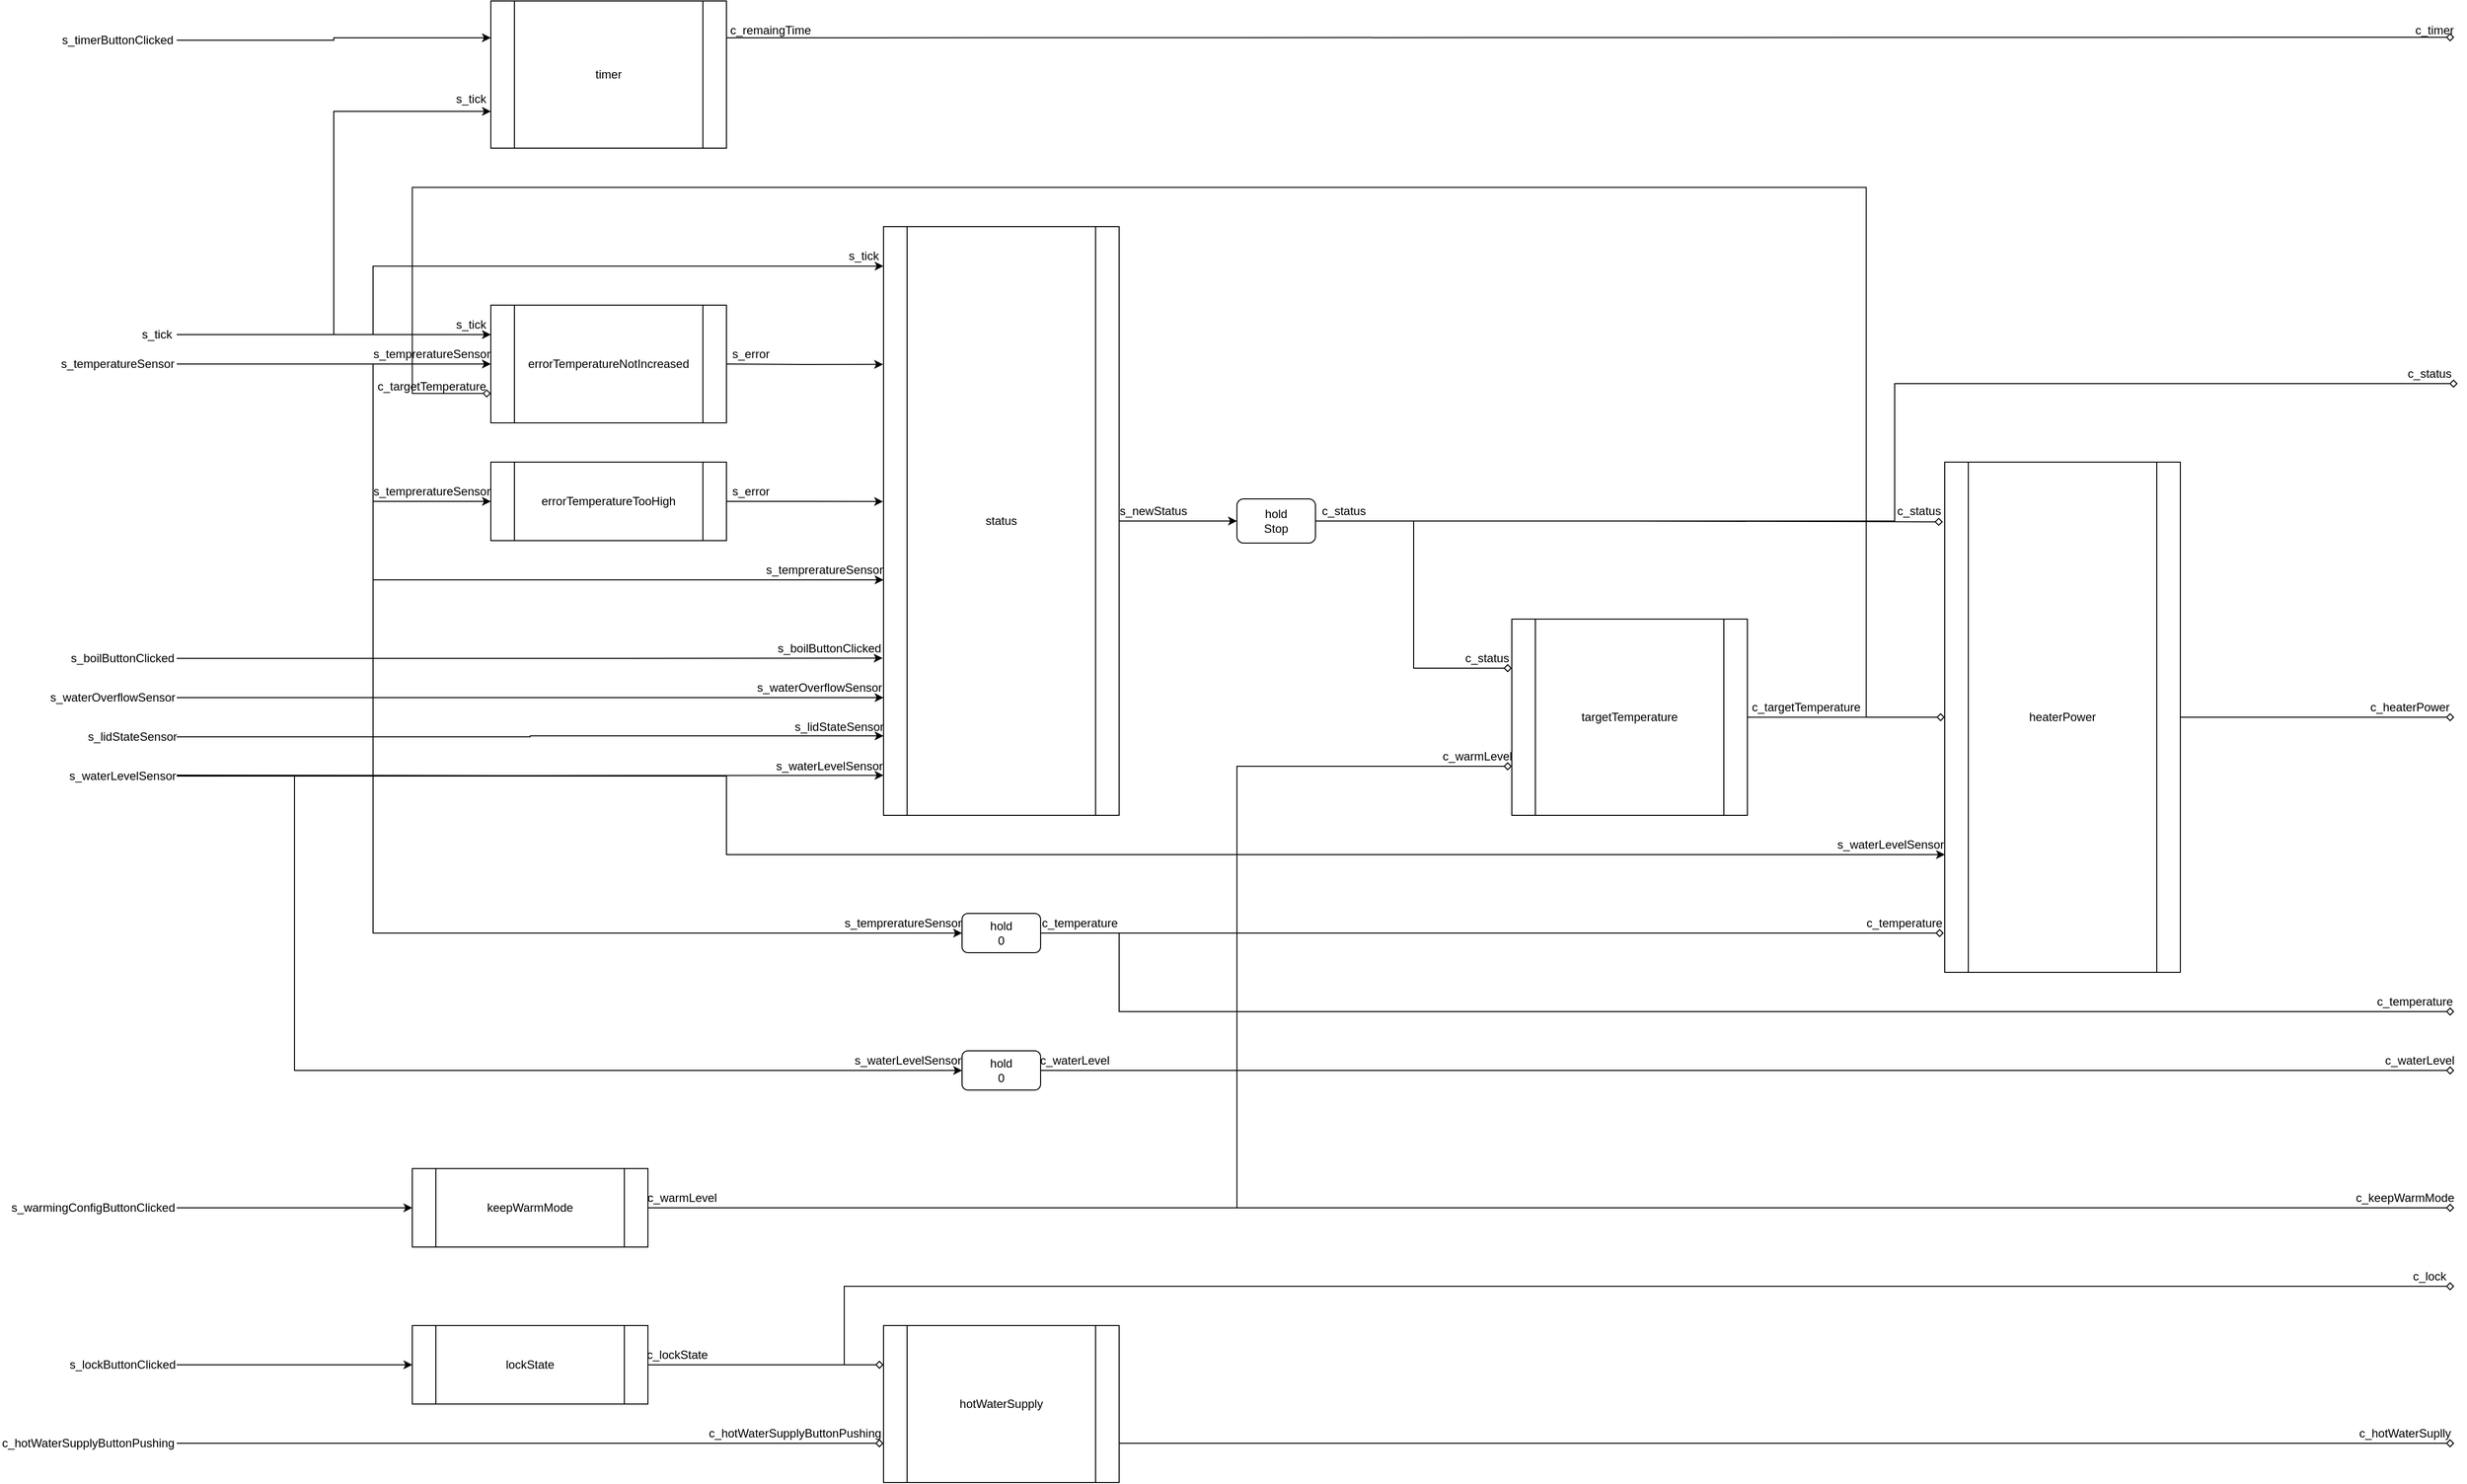 <mxfile version="24.7.7">
  <diagram id="QysIo5Ru-xjiwgP6XU91" name="ページ1">
    <mxGraphModel dx="5101" dy="2866" grid="1" gridSize="10" guides="1" tooltips="1" connect="1" arrows="1" fold="1" page="1" pageScale="1" pageWidth="827" pageHeight="1169" math="0" shadow="0">
      <root>
        <mxCell id="0" />
        <mxCell id="1" parent="0" />
        <mxCell id="0gepcdCxPabm8broIg6b-1" value="errorTemperatureNotIncreased" style="shape=process;whiteSpace=wrap;html=1;backgroundOutline=1;" parent="1" vertex="1">
          <mxGeometry x="-480" y="-160" width="240" height="120" as="geometry" />
        </mxCell>
        <mxCell id="0gepcdCxPabm8broIg6b-3" value="status" style="shape=process;whiteSpace=wrap;html=1;backgroundOutline=1;" parent="1" vertex="1">
          <mxGeometry x="-80" y="-240" width="240" height="600" as="geometry" />
        </mxCell>
        <mxCell id="0gepcdCxPabm8broIg6b-47" style="edgeStyle=orthogonalEdgeStyle;rounded=0;orthogonalLoop=1;jettySize=auto;html=1;endArrow=diamond;endFill=0;entryX=0;entryY=0.25;entryDx=0;entryDy=0;" parent="1" source="0gepcdCxPabm8broIg6b-4" target="0gepcdCxPabm8broIg6b-8" edge="1">
          <mxGeometry relative="1" as="geometry">
            <mxPoint x="-120" y="400" as="targetPoint" />
          </mxGeometry>
        </mxCell>
        <mxCell id="0gepcdCxPabm8broIg6b-140" style="edgeStyle=orthogonalEdgeStyle;rounded=0;orthogonalLoop=1;jettySize=auto;html=1;endArrow=diamond;endFill=0;" parent="1" source="0gepcdCxPabm8broIg6b-4" edge="1">
          <mxGeometry relative="1" as="geometry">
            <mxPoint x="1520" y="840" as="targetPoint" />
            <Array as="points">
              <mxPoint x="-120" y="920" />
              <mxPoint x="-120" y="840" />
            </Array>
          </mxGeometry>
        </mxCell>
        <mxCell id="0gepcdCxPabm8broIg6b-4" value="lockState" style="shape=process;whiteSpace=wrap;html=1;backgroundOutline=1;" parent="1" vertex="1">
          <mxGeometry x="-560" y="880" width="240" height="80" as="geometry" />
        </mxCell>
        <mxCell id="0gepcdCxPabm8broIg6b-81" style="edgeStyle=orthogonalEdgeStyle;rounded=0;orthogonalLoop=1;jettySize=auto;html=1;endArrow=diamond;endFill=0;" parent="1" source="0gepcdCxPabm8broIg6b-5" edge="1">
          <mxGeometry relative="1" as="geometry">
            <mxPoint x="1520" y="260" as="targetPoint" />
          </mxGeometry>
        </mxCell>
        <mxCell id="0gepcdCxPabm8broIg6b-5" value="heaterPower" style="shape=process;whiteSpace=wrap;html=1;backgroundOutline=1;" parent="1" vertex="1">
          <mxGeometry x="1001" width="240" height="520" as="geometry" />
        </mxCell>
        <mxCell id="0gepcdCxPabm8broIg6b-72" style="edgeStyle=orthogonalEdgeStyle;rounded=0;orthogonalLoop=1;jettySize=auto;html=1;exitX=1;exitY=0.5;exitDx=0;exitDy=0;endArrow=diamond;endFill=0;entryX=0;entryY=0.5;entryDx=0;entryDy=0;" parent="1" source="0gepcdCxPabm8broIg6b-6" target="0gepcdCxPabm8broIg6b-5" edge="1">
          <mxGeometry relative="1" as="geometry">
            <mxPoint x="920" y="259.588" as="targetPoint" />
          </mxGeometry>
        </mxCell>
        <mxCell id="0gepcdCxPabm8broIg6b-77" style="edgeStyle=orthogonalEdgeStyle;rounded=0;orthogonalLoop=1;jettySize=auto;html=1;entryX=0;entryY=0.75;entryDx=0;entryDy=0;endArrow=diamond;endFill=0;strokeColor=#0F0F0F;strokeWidth=1;" parent="1" source="0gepcdCxPabm8broIg6b-6" target="0gepcdCxPabm8broIg6b-1" edge="1">
          <mxGeometry relative="1" as="geometry">
            <mxPoint x="-560" y="-60" as="targetPoint" />
            <Array as="points">
              <mxPoint x="921" y="260" />
              <mxPoint x="921" y="-280" />
              <mxPoint x="-560" y="-280" />
              <mxPoint x="-560" y="-70" />
            </Array>
          </mxGeometry>
        </mxCell>
        <mxCell id="0gepcdCxPabm8broIg6b-6" value="targetTemperature" style="shape=process;whiteSpace=wrap;html=1;backgroundOutline=1;" parent="1" vertex="1">
          <mxGeometry x="560" y="160" width="240" height="200" as="geometry" />
        </mxCell>
        <mxCell id="0gepcdCxPabm8broIg6b-115" style="edgeStyle=orthogonalEdgeStyle;rounded=0;orthogonalLoop=1;jettySize=auto;html=1;exitX=1;exitY=0.25;exitDx=0;exitDy=0;endArrow=diamond;endFill=0;" parent="1" source="0gepcdCxPabm8broIg6b-7" edge="1">
          <mxGeometry relative="1" as="geometry">
            <mxPoint x="1520" y="-433" as="targetPoint" />
            <Array as="points">
              <mxPoint x="1520" y="-433" />
            </Array>
          </mxGeometry>
        </mxCell>
        <mxCell id="0gepcdCxPabm8broIg6b-7" value="timer" style="shape=process;whiteSpace=wrap;html=1;backgroundOutline=1;" parent="1" vertex="1">
          <mxGeometry x="-480" y="-470" width="240" height="150" as="geometry" />
        </mxCell>
        <mxCell id="0gepcdCxPabm8broIg6b-137" style="edgeStyle=orthogonalEdgeStyle;rounded=0;orthogonalLoop=1;jettySize=auto;html=1;endArrow=diamond;endFill=0;" parent="1" source="0gepcdCxPabm8broIg6b-8" edge="1">
          <mxGeometry relative="1" as="geometry">
            <mxPoint x="1520" y="1000" as="targetPoint" />
            <Array as="points">
              <mxPoint x="1520" y="1000" />
            </Array>
          </mxGeometry>
        </mxCell>
        <mxCell id="0gepcdCxPabm8broIg6b-8" value="hotWaterSupply" style="shape=process;whiteSpace=wrap;html=1;backgroundOutline=1;" parent="1" vertex="1">
          <mxGeometry x="-80" y="880" width="240" height="160" as="geometry" />
        </mxCell>
        <mxCell id="0gepcdCxPabm8broIg6b-46" style="edgeStyle=orthogonalEdgeStyle;rounded=0;orthogonalLoop=1;jettySize=auto;html=1;exitX=1;exitY=0.5;exitDx=0;exitDy=0;endArrow=diamond;endFill=0;entryX=0;entryY=0.75;entryDx=0;entryDy=0;" parent="1" source="0gepcdCxPabm8broIg6b-9" target="0gepcdCxPabm8broIg6b-6" edge="1">
          <mxGeometry relative="1" as="geometry">
            <mxPoint x="-110" y="480" as="targetPoint" />
            <Array as="points">
              <mxPoint x="280" y="760" />
              <mxPoint x="280" y="310" />
            </Array>
          </mxGeometry>
        </mxCell>
        <mxCell id="0gepcdCxPabm8broIg6b-143" style="edgeStyle=orthogonalEdgeStyle;rounded=0;orthogonalLoop=1;jettySize=auto;html=1;endArrow=diamond;endFill=0;" parent="1" source="0gepcdCxPabm8broIg6b-9" edge="1">
          <mxGeometry relative="1" as="geometry">
            <mxPoint x="1520" y="760" as="targetPoint" />
            <Array as="points">
              <mxPoint x="1520" y="760" />
            </Array>
          </mxGeometry>
        </mxCell>
        <mxCell id="0gepcdCxPabm8broIg6b-9" value="keepWarmMode" style="shape=process;whiteSpace=wrap;html=1;backgroundOutline=1;" parent="1" vertex="1">
          <mxGeometry x="-560" y="720" width="240" height="80" as="geometry" />
        </mxCell>
        <mxCell id="0gepcdCxPabm8broIg6b-35" style="edgeStyle=orthogonalEdgeStyle;rounded=0;orthogonalLoop=1;jettySize=auto;html=1;exitX=1;exitY=0.5;exitDx=0;exitDy=0;entryX=0;entryY=0.25;entryDx=0;entryDy=0;" parent="1" source="0gepcdCxPabm8broIg6b-10" target="0gepcdCxPabm8broIg6b-1" edge="1">
          <mxGeometry relative="1" as="geometry" />
        </mxCell>
        <mxCell id="0gepcdCxPabm8broIg6b-59" style="edgeStyle=orthogonalEdgeStyle;rounded=0;orthogonalLoop=1;jettySize=auto;html=1;exitX=1;exitY=0.5;exitDx=0;exitDy=0;entryX=0;entryY=0.75;entryDx=0;entryDy=0;" parent="1" source="0gepcdCxPabm8broIg6b-10" target="0gepcdCxPabm8broIg6b-7" edge="1">
          <mxGeometry relative="1" as="geometry" />
        </mxCell>
        <mxCell id="0gepcdCxPabm8broIg6b-10" value="s_tick" style="text;html=1;align=center;verticalAlign=middle;whiteSpace=wrap;rounded=0;" parent="1" vertex="1">
          <mxGeometry x="-840" y="-140" width="40" height="20" as="geometry" />
        </mxCell>
        <mxCell id="0gepcdCxPabm8broIg6b-25" style="edgeStyle=orthogonalEdgeStyle;rounded=0;orthogonalLoop=1;jettySize=auto;html=1;entryX=0;entryY=0.5;entryDx=0;entryDy=0;" parent="1" source="0gepcdCxPabm8broIg6b-11" target="0gepcdCxPabm8broIg6b-24" edge="1">
          <mxGeometry relative="1" as="geometry">
            <Array as="points">
              <mxPoint x="-600" y="-100" />
              <mxPoint x="-600" y="480" />
            </Array>
          </mxGeometry>
        </mxCell>
        <mxCell id="0gepcdCxPabm8broIg6b-36" style="edgeStyle=orthogonalEdgeStyle;rounded=0;orthogonalLoop=1;jettySize=auto;html=1;" parent="1" source="0gepcdCxPabm8broIg6b-11" target="0gepcdCxPabm8broIg6b-1" edge="1">
          <mxGeometry relative="1" as="geometry" />
        </mxCell>
        <mxCell id="0gepcdCxPabm8broIg6b-38" style="edgeStyle=orthogonalEdgeStyle;rounded=0;orthogonalLoop=1;jettySize=auto;html=1;exitX=1;exitY=0.5;exitDx=0;exitDy=0;entryX=0;entryY=0.5;entryDx=0;entryDy=0;" parent="1" source="0gepcdCxPabm8broIg6b-11" target="0gepcdCxPabm8broIg6b-20" edge="1">
          <mxGeometry relative="1" as="geometry">
            <Array as="points">
              <mxPoint x="-600" y="-100" />
              <mxPoint x="-600" y="40" />
            </Array>
          </mxGeometry>
        </mxCell>
        <mxCell id="0gepcdCxPabm8broIg6b-11" value="s_temperatureSensor" style="text;html=1;align=center;verticalAlign=middle;whiteSpace=wrap;rounded=0;" parent="1" vertex="1">
          <mxGeometry x="-920" y="-110" width="120" height="20" as="geometry" />
        </mxCell>
        <mxCell id="0gepcdCxPabm8broIg6b-79" style="edgeStyle=orthogonalEdgeStyle;rounded=0;orthogonalLoop=1;jettySize=auto;html=1;" parent="1" source="0gepcdCxPabm8broIg6b-12" edge="1">
          <mxGeometry relative="1" as="geometry">
            <mxPoint x="1001.176" y="400" as="targetPoint" />
            <Array as="points">
              <mxPoint x="-240" y="320" />
              <mxPoint x="-240" y="400" />
            </Array>
          </mxGeometry>
        </mxCell>
        <mxCell id="0gepcdCxPabm8broIg6b-133" style="edgeStyle=orthogonalEdgeStyle;rounded=0;orthogonalLoop=1;jettySize=auto;html=1;entryX=0;entryY=0.5;entryDx=0;entryDy=0;" parent="1" source="0gepcdCxPabm8broIg6b-12" target="0gepcdCxPabm8broIg6b-132" edge="1">
          <mxGeometry relative="1" as="geometry">
            <Array as="points">
              <mxPoint x="-680" y="320" />
              <mxPoint x="-680" y="620" />
            </Array>
          </mxGeometry>
        </mxCell>
        <mxCell id="0gepcdCxPabm8broIg6b-12" value="s_waterLevelSensor" style="text;html=1;align=center;verticalAlign=middle;whiteSpace=wrap;rounded=0;" parent="1" vertex="1">
          <mxGeometry x="-910" y="310" width="110" height="20" as="geometry" />
        </mxCell>
        <mxCell id="0gepcdCxPabm8broIg6b-54" style="edgeStyle=orthogonalEdgeStyle;rounded=0;orthogonalLoop=1;jettySize=auto;html=1;entryX=0;entryY=0.8;entryDx=0;entryDy=0;entryPerimeter=0;exitX=1;exitY=0.5;exitDx=0;exitDy=0;" parent="1" source="0gepcdCxPabm8broIg6b-67" target="0gepcdCxPabm8broIg6b-3" edge="1">
          <mxGeometry relative="1" as="geometry">
            <mxPoint x="-120" y="280" as="targetPoint" />
            <mxPoint x="-720" y="240" as="sourcePoint" />
          </mxGeometry>
        </mxCell>
        <mxCell id="0gepcdCxPabm8broIg6b-13" value="s_lidStateSensor" style="text;html=1;align=center;verticalAlign=middle;whiteSpace=wrap;rounded=0;" parent="1" vertex="1">
          <mxGeometry x="-890" y="270" width="90" height="20" as="geometry" />
        </mxCell>
        <mxCell id="0gepcdCxPabm8broIg6b-52" style="edgeStyle=orthogonalEdgeStyle;rounded=0;orthogonalLoop=1;jettySize=auto;html=1;exitX=1;exitY=0.5;exitDx=0;exitDy=0;entryX=-0.004;entryY=0.733;entryDx=0;entryDy=0;entryPerimeter=0;" parent="1" source="0gepcdCxPabm8broIg6b-14" target="0gepcdCxPabm8broIg6b-3" edge="1">
          <mxGeometry relative="1" as="geometry">
            <mxPoint x="-120" y="200" as="targetPoint" />
          </mxGeometry>
        </mxCell>
        <mxCell id="0gepcdCxPabm8broIg6b-14" value="s_boilButtonClicked" style="text;html=1;align=center;verticalAlign=middle;whiteSpace=wrap;rounded=0;" parent="1" vertex="1">
          <mxGeometry x="-910" y="190" width="110" height="20" as="geometry" />
        </mxCell>
        <mxCell id="0gepcdCxPabm8broIg6b-58" style="edgeStyle=orthogonalEdgeStyle;rounded=0;orthogonalLoop=1;jettySize=auto;html=1;entryX=0;entryY=0.25;entryDx=0;entryDy=0;" parent="1" source="0gepcdCxPabm8broIg6b-15" target="0gepcdCxPabm8broIg6b-7" edge="1">
          <mxGeometry relative="1" as="geometry" />
        </mxCell>
        <mxCell id="0gepcdCxPabm8broIg6b-15" value="s_timerButtonClicked" style="text;html=1;align=center;verticalAlign=middle;whiteSpace=wrap;rounded=0;" parent="1" vertex="1">
          <mxGeometry x="-920" y="-440" width="120" height="20" as="geometry" />
        </mxCell>
        <mxCell id="0gepcdCxPabm8broIg6b-41" style="edgeStyle=orthogonalEdgeStyle;rounded=0;orthogonalLoop=1;jettySize=auto;html=1;" parent="1" source="0gepcdCxPabm8broIg6b-16" target="0gepcdCxPabm8broIg6b-9" edge="1">
          <mxGeometry relative="1" as="geometry">
            <Array as="points">
              <mxPoint x="-885" y="760" />
            </Array>
          </mxGeometry>
        </mxCell>
        <mxCell id="0gepcdCxPabm8broIg6b-16" value="s_warmingConfigButtonClicked" style="text;html=1;align=center;verticalAlign=middle;whiteSpace=wrap;rounded=0;" parent="1" vertex="1">
          <mxGeometry x="-970" y="750" width="170" height="20" as="geometry" />
        </mxCell>
        <mxCell id="0gepcdCxPabm8broIg6b-45" style="edgeStyle=orthogonalEdgeStyle;rounded=0;orthogonalLoop=1;jettySize=auto;html=1;entryX=0;entryY=0.5;entryDx=0;entryDy=0;exitX=1;exitY=0.5;exitDx=0;exitDy=0;" parent="1" source="0gepcdCxPabm8broIg6b-17" target="0gepcdCxPabm8broIg6b-4" edge="1">
          <mxGeometry relative="1" as="geometry">
            <Array as="points">
              <mxPoint x="-760" y="920" />
              <mxPoint x="-760" y="920" />
            </Array>
          </mxGeometry>
        </mxCell>
        <mxCell id="0gepcdCxPabm8broIg6b-17" value="s_lockButtonClicked" style="text;html=1;align=center;verticalAlign=middle;whiteSpace=wrap;rounded=0;" parent="1" vertex="1">
          <mxGeometry x="-910" y="910" width="110" height="20" as="geometry" />
        </mxCell>
        <mxCell id="0gepcdCxPabm8broIg6b-51" style="edgeStyle=orthogonalEdgeStyle;rounded=0;orthogonalLoop=1;jettySize=auto;html=1;entryX=0;entryY=0.75;entryDx=0;entryDy=0;endArrow=diamond;endFill=0;" parent="1" source="0gepcdCxPabm8broIg6b-18" target="0gepcdCxPabm8broIg6b-8" edge="1">
          <mxGeometry relative="1" as="geometry" />
        </mxCell>
        <mxCell id="0gepcdCxPabm8broIg6b-18" value="c_hotWaterSupplyButtonPushing" style="text;html=1;align=center;verticalAlign=middle;whiteSpace=wrap;rounded=0;" parent="1" vertex="1">
          <mxGeometry x="-980" y="990" width="180" height="20" as="geometry" />
        </mxCell>
        <mxCell id="0gepcdCxPabm8broIg6b-20" value="errorTemperatureTooHigh" style="shape=process;whiteSpace=wrap;html=1;backgroundOutline=1;" parent="1" vertex="1">
          <mxGeometry x="-480" width="240" height="80" as="geometry" />
        </mxCell>
        <mxCell id="0gepcdCxPabm8broIg6b-80" style="edgeStyle=orthogonalEdgeStyle;rounded=0;orthogonalLoop=1;jettySize=auto;html=1;endArrow=diamond;endFill=0;" parent="1" source="0gepcdCxPabm8broIg6b-24" edge="1">
          <mxGeometry relative="1" as="geometry">
            <mxPoint x="1000" y="480" as="targetPoint" />
          </mxGeometry>
        </mxCell>
        <mxCell id="0gepcdCxPabm8broIg6b-121" style="edgeStyle=orthogonalEdgeStyle;rounded=0;orthogonalLoop=1;jettySize=auto;html=1;exitX=1;exitY=0.5;exitDx=0;exitDy=0;endArrow=diamond;endFill=0;" parent="1" source="0gepcdCxPabm8broIg6b-24" edge="1">
          <mxGeometry relative="1" as="geometry">
            <mxPoint x="1520" y="560" as="targetPoint" />
            <Array as="points">
              <mxPoint x="160" y="480" />
              <mxPoint x="160" y="560" />
            </Array>
          </mxGeometry>
        </mxCell>
        <mxCell id="0gepcdCxPabm8broIg6b-24" value="hold&lt;div&gt;0&lt;/div&gt;" style="rounded=1;whiteSpace=wrap;html=1;" parent="1" vertex="1">
          <mxGeometry y="460" width="80" height="40" as="geometry" />
        </mxCell>
        <mxCell id="0gepcdCxPabm8broIg6b-30" value="s_newStatus" style="text;html=1;align=center;verticalAlign=middle;whiteSpace=wrap;rounded=0;" parent="1" vertex="1">
          <mxGeometry x="160" y="40" width="70" height="20" as="geometry" />
        </mxCell>
        <mxCell id="0gepcdCxPabm8broIg6b-31" value="" style="endArrow=classic;html=1;rounded=0;exitX=1;exitY=0.5;exitDx=0;exitDy=0;entryX=0;entryY=0.5;entryDx=0;entryDy=0;" parent="1" source="0gepcdCxPabm8broIg6b-3" target="0gepcdCxPabm8broIg6b-32" edge="1">
          <mxGeometry width="50" height="50" relative="1" as="geometry">
            <mxPoint x="-250" y="440" as="sourcePoint" />
            <mxPoint x="120" y="140" as="targetPoint" />
          </mxGeometry>
        </mxCell>
        <mxCell id="0gepcdCxPabm8broIg6b-70" style="edgeStyle=orthogonalEdgeStyle;rounded=0;orthogonalLoop=1;jettySize=auto;html=1;endArrow=diamond;endFill=0;entryX=0;entryY=0.25;entryDx=0;entryDy=0;" parent="1" source="0gepcdCxPabm8broIg6b-32" target="0gepcdCxPabm8broIg6b-6" edge="1">
          <mxGeometry relative="1" as="geometry">
            <mxPoint x="520" y="60" as="targetPoint" />
          </mxGeometry>
        </mxCell>
        <mxCell id="0gepcdCxPabm8broIg6b-144" style="edgeStyle=orthogonalEdgeStyle;rounded=0;orthogonalLoop=1;jettySize=auto;html=1;endArrow=diamond;endFill=0;" parent="1" source="0gepcdCxPabm8broIg6b-32" edge="1">
          <mxGeometry relative="1" as="geometry">
            <mxPoint x="1523.478" y="-80.0" as="targetPoint" />
            <Array as="points">
              <mxPoint x="950" y="60" />
              <mxPoint x="950" y="-80" />
            </Array>
          </mxGeometry>
        </mxCell>
        <mxCell id="0gepcdCxPabm8broIg6b-32" value="hold&lt;div&gt;Stop&lt;/div&gt;" style="rounded=1;whiteSpace=wrap;html=1;" parent="1" vertex="1">
          <mxGeometry x="280" y="37.5" width="80" height="45" as="geometry" />
        </mxCell>
        <mxCell id="0gepcdCxPabm8broIg6b-44" value="c_warmLevel" style="text;html=1;align=center;verticalAlign=middle;whiteSpace=wrap;rounded=0;" parent="1" vertex="1">
          <mxGeometry x="-320" y="740" width="70" height="20" as="geometry" />
        </mxCell>
        <mxCell id="0gepcdCxPabm8broIg6b-48" value="c_lockState" style="text;html=1;align=center;verticalAlign=middle;whiteSpace=wrap;rounded=0;" parent="1" vertex="1">
          <mxGeometry x="-320" y="900" width="60" height="20" as="geometry" />
        </mxCell>
        <mxCell id="0gepcdCxPabm8broIg6b-61" style="edgeStyle=orthogonalEdgeStyle;rounded=0;orthogonalLoop=1;jettySize=auto;html=1;entryX=-0.002;entryY=0.234;entryDx=0;entryDy=0;entryPerimeter=0;" parent="1" target="0gepcdCxPabm8broIg6b-3" edge="1">
          <mxGeometry relative="1" as="geometry">
            <mxPoint x="-240" y="-100" as="sourcePoint" />
          </mxGeometry>
        </mxCell>
        <mxCell id="0gepcdCxPabm8broIg6b-62" style="edgeStyle=orthogonalEdgeStyle;rounded=0;orthogonalLoop=1;jettySize=auto;html=1;entryX=-0.002;entryY=0.467;entryDx=0;entryDy=0;entryPerimeter=0;" parent="1" source="0gepcdCxPabm8broIg6b-20" target="0gepcdCxPabm8broIg6b-3" edge="1">
          <mxGeometry relative="1" as="geometry" />
        </mxCell>
        <mxCell id="0gepcdCxPabm8broIg6b-63" style="edgeStyle=orthogonalEdgeStyle;rounded=0;orthogonalLoop=1;jettySize=auto;html=1;entryX=0;entryY=0.067;entryDx=0;entryDy=0;entryPerimeter=0;" parent="1" source="0gepcdCxPabm8broIg6b-10" target="0gepcdCxPabm8broIg6b-3" edge="1">
          <mxGeometry relative="1" as="geometry">
            <Array as="points">
              <mxPoint x="-600" y="-130" />
              <mxPoint x="-600" y="-200" />
            </Array>
          </mxGeometry>
        </mxCell>
        <mxCell id="0gepcdCxPabm8broIg6b-64" style="edgeStyle=orthogonalEdgeStyle;rounded=0;orthogonalLoop=1;jettySize=auto;html=1;entryX=0;entryY=0.6;entryDx=0;entryDy=0;entryPerimeter=0;" parent="1" source="0gepcdCxPabm8broIg6b-11" target="0gepcdCxPabm8broIg6b-3" edge="1">
          <mxGeometry relative="1" as="geometry">
            <Array as="points">
              <mxPoint x="-600" y="-100" />
              <mxPoint x="-600" y="120" />
            </Array>
          </mxGeometry>
        </mxCell>
        <mxCell id="0gepcdCxPabm8broIg6b-66" style="edgeStyle=orthogonalEdgeStyle;rounded=0;orthogonalLoop=1;jettySize=auto;html=1;entryX=0;entryY=0.865;entryDx=0;entryDy=0;entryPerimeter=0;exitX=1;exitY=0.5;exitDx=0;exitDy=0;" parent="1" source="0gepcdCxPabm8broIg6b-13" target="0gepcdCxPabm8broIg6b-3" edge="1">
          <mxGeometry relative="1" as="geometry">
            <mxPoint x="-730" y="280" as="sourcePoint" />
            <mxPoint y="280" as="targetPoint" />
          </mxGeometry>
        </mxCell>
        <mxCell id="0gepcdCxPabm8broIg6b-67" value="s_waterOverflowSensor" style="text;html=1;align=center;verticalAlign=middle;whiteSpace=wrap;rounded=0;" parent="1" vertex="1">
          <mxGeometry x="-930" y="230" width="130" height="20" as="geometry" />
        </mxCell>
        <mxCell id="0gepcdCxPabm8broIg6b-68" style="edgeStyle=orthogonalEdgeStyle;rounded=0;orthogonalLoop=1;jettySize=auto;html=1;entryX=0;entryY=0.932;entryDx=0;entryDy=0;entryPerimeter=0;" parent="1" target="0gepcdCxPabm8broIg6b-3" edge="1">
          <mxGeometry relative="1" as="geometry">
            <mxPoint x="-800" y="319" as="sourcePoint" />
          </mxGeometry>
        </mxCell>
        <mxCell id="0gepcdCxPabm8broIg6b-71" value="c_status" style="text;html=1;align=center;verticalAlign=middle;whiteSpace=wrap;rounded=0;" parent="1" vertex="1">
          <mxGeometry x="364" y="40" width="50" height="20" as="geometry" />
        </mxCell>
        <mxCell id="0gepcdCxPabm8broIg6b-73" value="c_targetTemperature" style="text;html=1;align=center;verticalAlign=middle;whiteSpace=wrap;rounded=0;" parent="1" vertex="1">
          <mxGeometry x="800" y="237.5" width="120" height="25" as="geometry" />
        </mxCell>
        <mxCell id="0gepcdCxPabm8broIg6b-74" style="edgeStyle=orthogonalEdgeStyle;rounded=0;orthogonalLoop=1;jettySize=auto;html=1;exitX=1;exitY=0.5;exitDx=0;exitDy=0;entryX=-0.008;entryY=0.117;entryDx=0;entryDy=0;entryPerimeter=0;endArrow=diamond;endFill=0;" parent="1" source="0gepcdCxPabm8broIg6b-32" target="0gepcdCxPabm8broIg6b-5" edge="1">
          <mxGeometry relative="1" as="geometry" />
        </mxCell>
        <mxCell id="0gepcdCxPabm8broIg6b-118" value="c_timer" style="text;html=1;align=center;verticalAlign=middle;whiteSpace=wrap;rounded=0;" parent="1" vertex="1">
          <mxGeometry x="1480" y="-450" width="40" height="20" as="geometry" />
        </mxCell>
        <mxCell id="0gepcdCxPabm8broIg6b-119" value="c_remaingTime" style="text;html=1;align=center;verticalAlign=middle;whiteSpace=wrap;rounded=0;" parent="1" vertex="1">
          <mxGeometry x="-240" y="-450" width="90" height="20" as="geometry" />
        </mxCell>
        <mxCell id="0gepcdCxPabm8broIg6b-122" value="c_temperature" style="text;html=1;align=center;verticalAlign=middle;whiteSpace=wrap;rounded=0;" parent="1" vertex="1">
          <mxGeometry x="80" y="460" width="80" height="20" as="geometry" />
        </mxCell>
        <mxCell id="0gepcdCxPabm8broIg6b-123" value="c_temperature" style="text;html=1;align=center;verticalAlign=middle;whiteSpace=wrap;rounded=0;" parent="1" vertex="1">
          <mxGeometry x="1440" y="540" width="80" height="20" as="geometry" />
        </mxCell>
        <mxCell id="0gepcdCxPabm8broIg6b-124" value="c_heaterPower" style="text;html=1;align=center;verticalAlign=middle;whiteSpace=wrap;rounded=0;" parent="1" vertex="1">
          <mxGeometry x="1430" y="240" width="90" height="20" as="geometry" />
        </mxCell>
        <mxCell id="0gepcdCxPabm8broIg6b-126" value="c_temperature" style="text;html=1;align=center;verticalAlign=middle;whiteSpace=wrap;rounded=0;" parent="1" vertex="1">
          <mxGeometry x="920" y="460" width="80" height="20" as="geometry" />
        </mxCell>
        <mxCell id="0gepcdCxPabm8broIg6b-127" value="s_waterLevelSensor" style="text;html=1;align=center;verticalAlign=middle;whiteSpace=wrap;rounded=0;" parent="1" vertex="1">
          <mxGeometry x="891" y="380" width="110" height="20" as="geometry" />
        </mxCell>
        <mxCell id="0gepcdCxPabm8broIg6b-128" value="c_status" style="text;html=1;align=center;verticalAlign=middle;whiteSpace=wrap;rounded=0;" parent="1" vertex="1">
          <mxGeometry x="950" y="40" width="50" height="20" as="geometry" />
        </mxCell>
        <mxCell id="0gepcdCxPabm8broIg6b-129" value="s_tick" style="text;html=1;align=center;verticalAlign=middle;whiteSpace=wrap;rounded=0;" parent="1" vertex="1">
          <mxGeometry x="-520" y="-150" width="40" height="20" as="geometry" />
        </mxCell>
        <mxCell id="0gepcdCxPabm8broIg6b-130" value="s_tick" style="text;html=1;align=center;verticalAlign=middle;whiteSpace=wrap;rounded=0;" parent="1" vertex="1">
          <mxGeometry x="-520" y="-380" width="40" height="20" as="geometry" />
        </mxCell>
        <mxCell id="0gepcdCxPabm8broIg6b-131" value="s_tick" style="text;html=1;align=center;verticalAlign=middle;whiteSpace=wrap;rounded=0;" parent="1" vertex="1">
          <mxGeometry x="-120" y="-220" width="40" height="20" as="geometry" />
        </mxCell>
        <mxCell id="0gepcdCxPabm8broIg6b-134" style="edgeStyle=orthogonalEdgeStyle;rounded=0;orthogonalLoop=1;jettySize=auto;html=1;endArrow=diamond;endFill=0;" parent="1" source="0gepcdCxPabm8broIg6b-132" edge="1">
          <mxGeometry relative="1" as="geometry">
            <mxPoint x="1520" y="620" as="targetPoint" />
          </mxGeometry>
        </mxCell>
        <mxCell id="0gepcdCxPabm8broIg6b-132" value="hold&lt;div&gt;0&lt;/div&gt;" style="rounded=1;whiteSpace=wrap;html=1;" parent="1" vertex="1">
          <mxGeometry y="600" width="80" height="40" as="geometry" />
        </mxCell>
        <mxCell id="0gepcdCxPabm8broIg6b-135" value="c_waterLevel" style="text;html=1;align=center;verticalAlign=middle;whiteSpace=wrap;rounded=0;" parent="1" vertex="1">
          <mxGeometry x="80" y="600" width="70" height="20" as="geometry" />
        </mxCell>
        <mxCell id="0gepcdCxPabm8broIg6b-136" value="c_waterLevel" style="text;html=1;align=center;verticalAlign=middle;whiteSpace=wrap;rounded=0;" parent="1" vertex="1">
          <mxGeometry x="1450" y="600" width="70" height="20" as="geometry" />
        </mxCell>
        <mxCell id="0gepcdCxPabm8broIg6b-138" value="c_keepWarmMode" style="text;html=1;align=center;verticalAlign=middle;whiteSpace=wrap;rounded=0;" parent="1" vertex="1">
          <mxGeometry x="1420" y="740" width="100" height="20" as="geometry" />
        </mxCell>
        <mxCell id="0gepcdCxPabm8broIg6b-139" value="c_hotWaterSuplly" style="text;html=1;align=center;verticalAlign=middle;whiteSpace=wrap;rounded=0;" parent="1" vertex="1">
          <mxGeometry x="1420" y="980" width="100" height="20" as="geometry" />
        </mxCell>
        <mxCell id="0gepcdCxPabm8broIg6b-142" value="c_lock" style="text;html=1;align=center;verticalAlign=middle;whiteSpace=wrap;rounded=0;" parent="1" vertex="1">
          <mxGeometry x="1470" y="820" width="50" height="20" as="geometry" />
        </mxCell>
        <mxCell id="0gepcdCxPabm8broIg6b-145" value="c_status" style="text;html=1;align=center;verticalAlign=middle;whiteSpace=wrap;rounded=0;" parent="1" vertex="1">
          <mxGeometry x="1470" y="-100" width="50" height="20" as="geometry" />
        </mxCell>
        <mxCell id="0gepcdCxPabm8broIg6b-146" value="s_tempreratureSensor" style="text;html=1;align=center;verticalAlign=middle;whiteSpace=wrap;rounded=0;" parent="1" vertex="1">
          <mxGeometry x="-600" y="-120" width="120" height="20" as="geometry" />
        </mxCell>
        <mxCell id="0gepcdCxPabm8broIg6b-148" value="s_tempreratureSensor" style="text;html=1;align=center;verticalAlign=middle;whiteSpace=wrap;rounded=0;" parent="1" vertex="1">
          <mxGeometry x="-600" y="20" width="120" height="20" as="geometry" />
        </mxCell>
        <mxCell id="0gepcdCxPabm8broIg6b-151" value="s_tempreratureSensor" style="text;html=1;align=center;verticalAlign=middle;whiteSpace=wrap;rounded=0;" parent="1" vertex="1">
          <mxGeometry x="-200" y="100" width="120" height="20" as="geometry" />
        </mxCell>
        <mxCell id="0gepcdCxPabm8broIg6b-152" value="s_tempreratureSensor" style="text;html=1;align=center;verticalAlign=middle;whiteSpace=wrap;rounded=0;" parent="1" vertex="1">
          <mxGeometry x="-120" y="460" width="120" height="20" as="geometry" />
        </mxCell>
        <mxCell id="0gepcdCxPabm8broIg6b-153" value="c_targetTemperature" style="text;html=1;align=center;verticalAlign=middle;whiteSpace=wrap;rounded=0;" parent="1" vertex="1">
          <mxGeometry x="-600" y="-90" width="120" height="25" as="geometry" />
        </mxCell>
        <mxCell id="0gepcdCxPabm8broIg6b-154" value="s_error" style="text;html=1;align=center;verticalAlign=middle;whiteSpace=wrap;rounded=0;" parent="1" vertex="1">
          <mxGeometry x="-240" y="-120" width="50" height="20" as="geometry" />
        </mxCell>
        <mxCell id="0gepcdCxPabm8broIg6b-155" value="s_error" style="text;html=1;align=center;verticalAlign=middle;whiteSpace=wrap;rounded=0;" parent="1" vertex="1">
          <mxGeometry x="-240" y="20" width="50" height="20" as="geometry" />
        </mxCell>
        <mxCell id="0gepcdCxPabm8broIg6b-156" value="s_boilButtonClicked" style="text;html=1;align=center;verticalAlign=middle;whiteSpace=wrap;rounded=0;" parent="1" vertex="1">
          <mxGeometry x="-190" y="180" width="110" height="20" as="geometry" />
        </mxCell>
        <mxCell id="0gepcdCxPabm8broIg6b-157" value="s_waterOverflowSensor" style="text;html=1;align=center;verticalAlign=middle;whiteSpace=wrap;rounded=0;" parent="1" vertex="1">
          <mxGeometry x="-210" y="220" width="130" height="20" as="geometry" />
        </mxCell>
        <mxCell id="0gepcdCxPabm8broIg6b-158" value="s_lidStateSensor" style="text;html=1;align=center;verticalAlign=middle;whiteSpace=wrap;rounded=0;" parent="1" vertex="1">
          <mxGeometry x="-170" y="260" width="90" height="20" as="geometry" />
        </mxCell>
        <mxCell id="0gepcdCxPabm8broIg6b-159" value="s_waterLevelSensor" style="text;html=1;align=center;verticalAlign=middle;whiteSpace=wrap;rounded=0;" parent="1" vertex="1">
          <mxGeometry x="-190" y="300" width="110" height="20" as="geometry" />
        </mxCell>
        <mxCell id="0gepcdCxPabm8broIg6b-160" value="s_waterLevelSensor" style="text;html=1;align=center;verticalAlign=middle;whiteSpace=wrap;rounded=0;" parent="1" vertex="1">
          <mxGeometry x="-110" y="600" width="110" height="20" as="geometry" />
        </mxCell>
        <mxCell id="0gepcdCxPabm8broIg6b-161" value="c_hotWaterSupplyButtonPushing" style="text;html=1;align=center;verticalAlign=middle;whiteSpace=wrap;rounded=0;" parent="1" vertex="1">
          <mxGeometry x="-260" y="980" width="180" height="20" as="geometry" />
        </mxCell>
        <mxCell id="0gepcdCxPabm8broIg6b-178" value="c_status" style="text;html=1;align=center;verticalAlign=middle;whiteSpace=wrap;rounded=0;" parent="1" vertex="1">
          <mxGeometry x="510" y="190" width="50" height="20" as="geometry" />
        </mxCell>
        <mxCell id="0gepcdCxPabm8broIg6b-179" value="c_warmLevel" style="text;html=1;align=center;verticalAlign=middle;whiteSpace=wrap;rounded=0;" parent="1" vertex="1">
          <mxGeometry x="490" y="290" width="70" height="20" as="geometry" />
        </mxCell>
      </root>
    </mxGraphModel>
  </diagram>
</mxfile>
